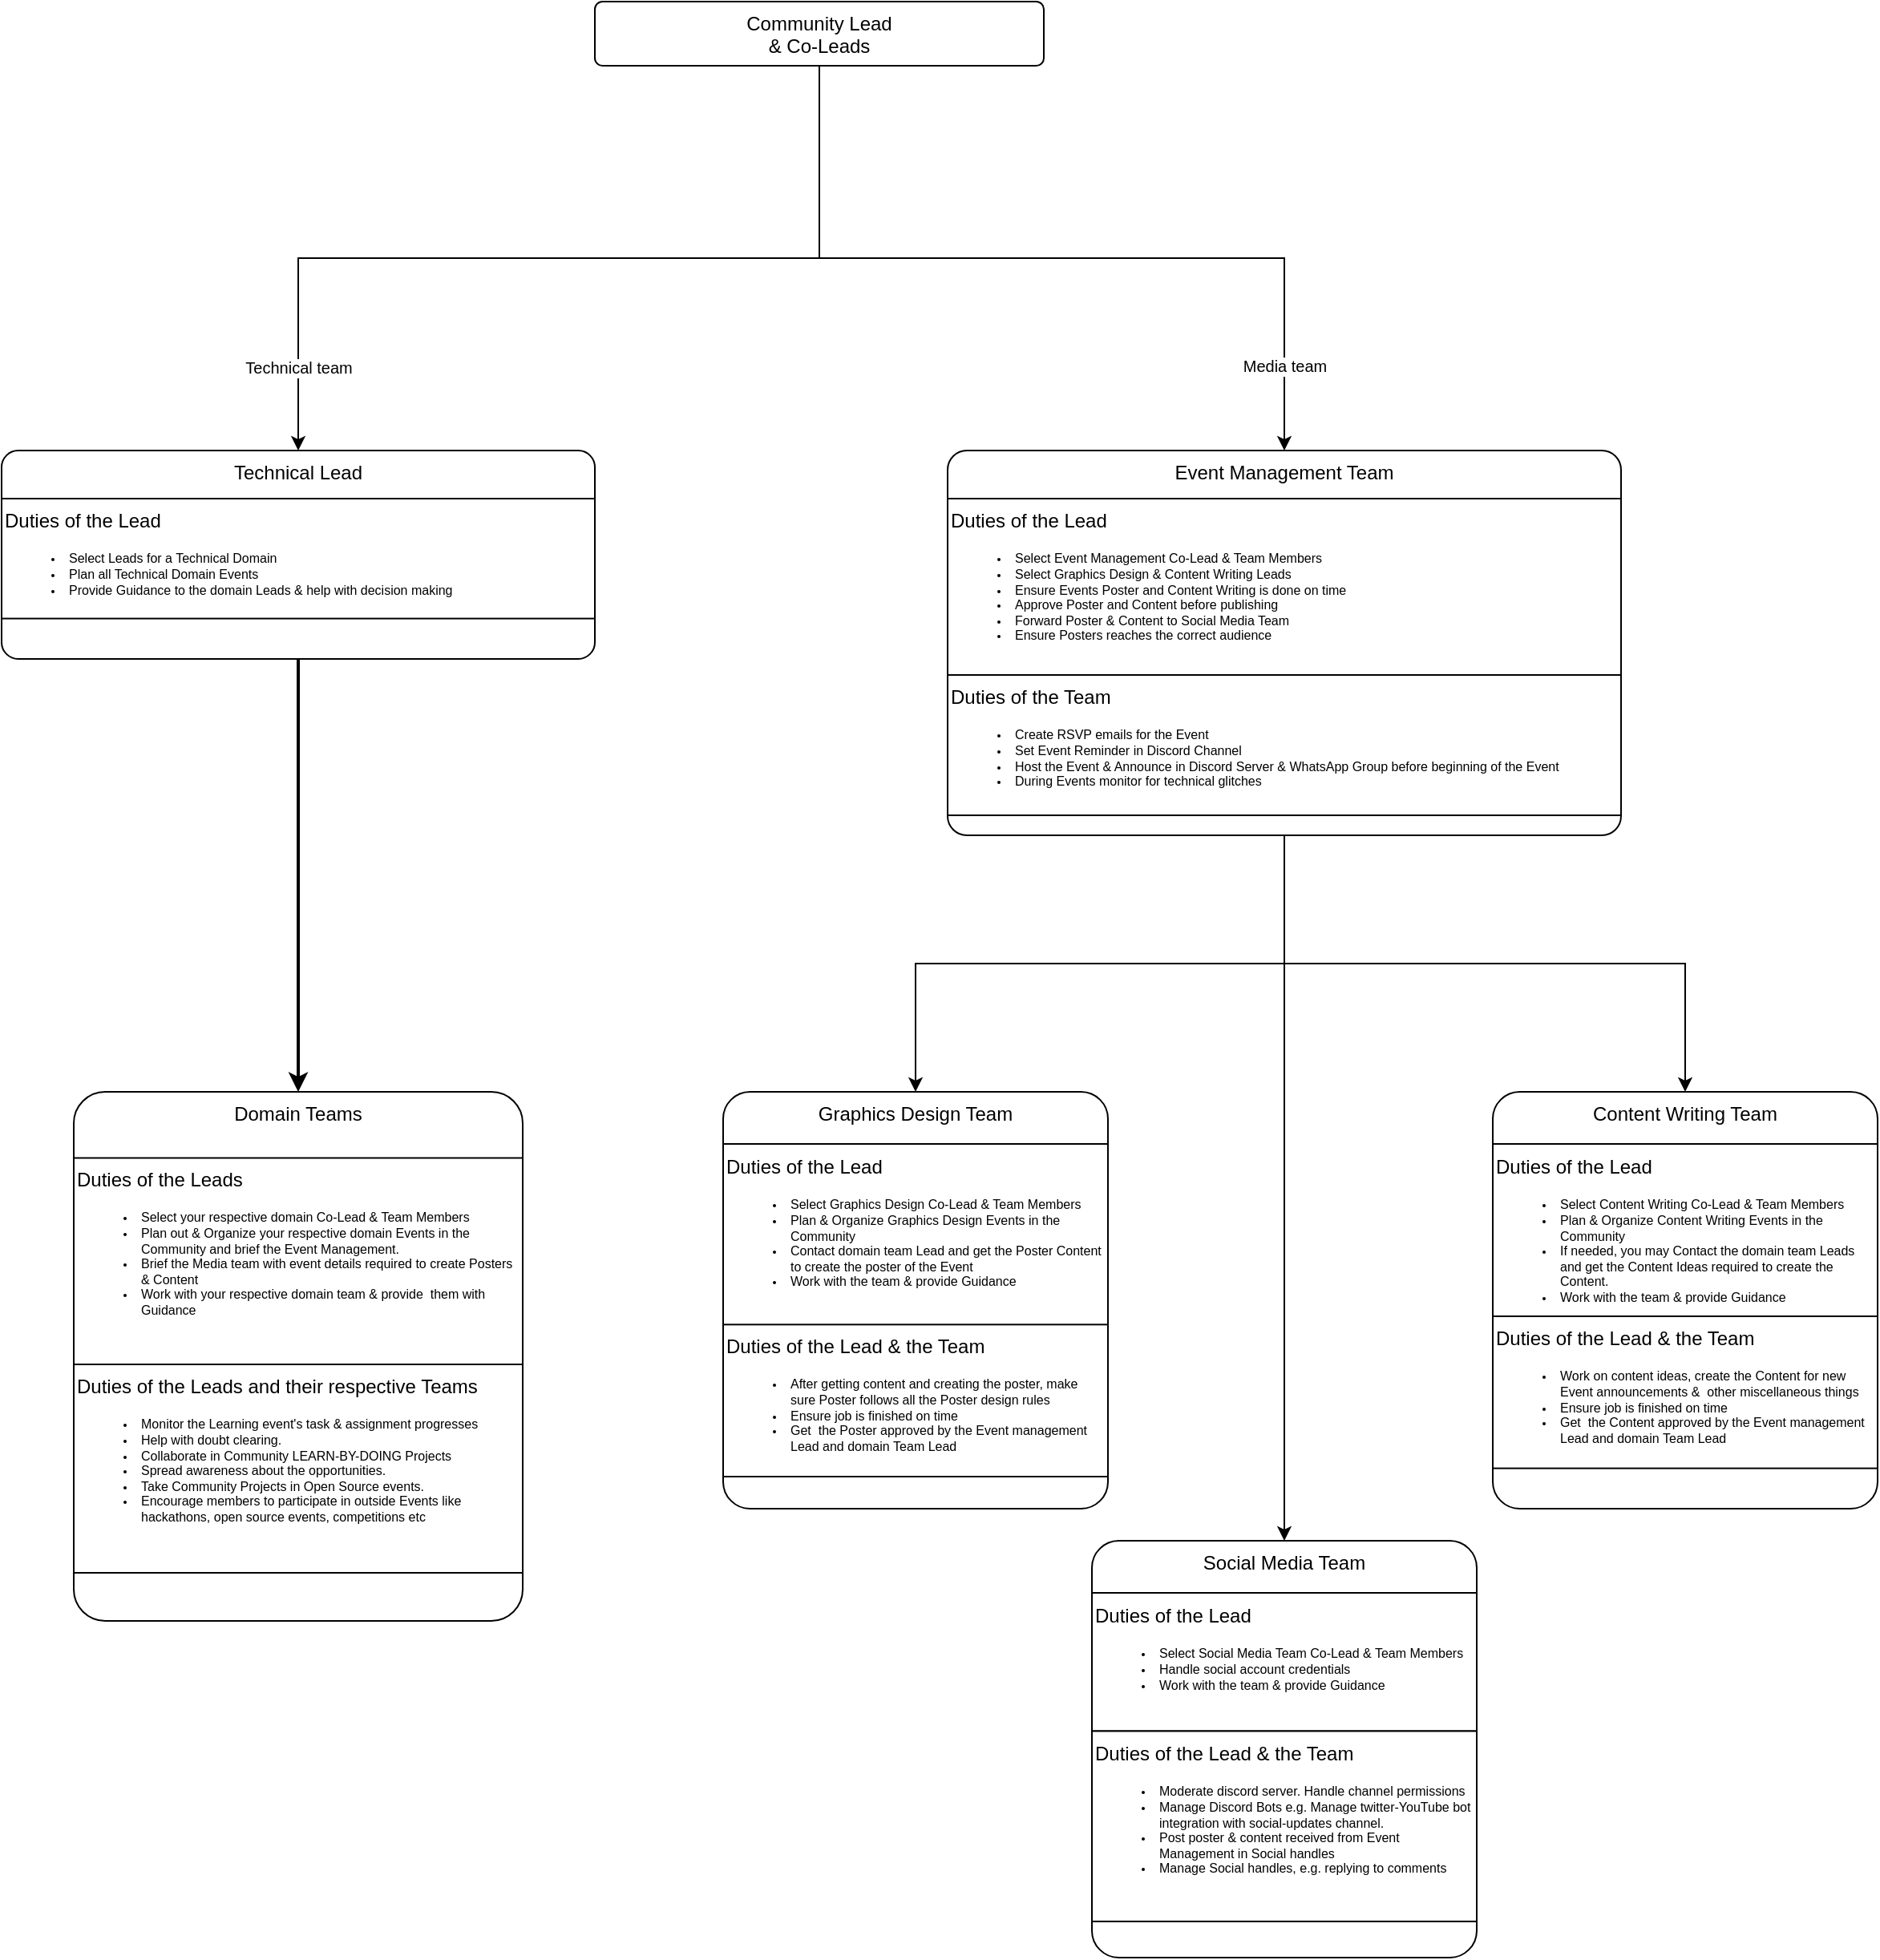 <mxfile version="16.4.7" type="github">
  <diagram name="Page-1" id="2c0d36ab-eaac-3732-788b-9136903baeff">
    <mxGraphModel dx="546" dy="311" grid="1" gridSize="10" guides="1" tooltips="1" connect="1" arrows="1" fold="1" page="1" pageScale="1.5" pageWidth="1169" pageHeight="827" background="none" math="0" shadow="0">
      <root>
        <mxCell id="0" />
        <mxCell id="1" parent="0" />
        <mxCell id="y_zakcnJnjhkNf_73qmC-138" value="&lt;font style=&quot;font-size: 10px&quot;&gt;Technical team&lt;/font&gt;" style="edgeStyle=orthogonalEdgeStyle;rounded=0;orthogonalLoop=1;jettySize=auto;html=1;fontSize=8;entryX=0.5;entryY=0;entryDx=0;entryDy=0;" edge="1" parent="1" source="y_zakcnJnjhkNf_73qmC-123" target="y_zakcnJnjhkNf_73qmC-139">
          <mxGeometry x="0.816" relative="1" as="geometry">
            <mxPoint x="830" y="510" as="targetPoint" />
            <mxPoint as="offset" />
          </mxGeometry>
        </mxCell>
        <mxCell id="y_zakcnJnjhkNf_73qmC-147" value="&lt;span style=&quot;font-size: 10px&quot;&gt;Media team&lt;/span&gt;" style="edgeStyle=orthogonalEdgeStyle;rounded=0;orthogonalLoop=1;jettySize=auto;html=1;entryX=0.5;entryY=0;entryDx=0;entryDy=0;fontSize=8;" edge="1" parent="1" source="y_zakcnJnjhkNf_73qmC-123" target="y_zakcnJnjhkNf_73qmC-144">
          <mxGeometry x="0.8" relative="1" as="geometry">
            <mxPoint as="offset" />
          </mxGeometry>
        </mxCell>
        <mxCell id="y_zakcnJnjhkNf_73qmC-123" value="Community Lead &lt;br&gt;&amp;amp; Co-Leads" style="rounded=1;whiteSpace=wrap;html=1;container=1;arcSize=12;verticalAlign=top;" vertex="1" collapsed="1" parent="1">
          <mxGeometry x="680" y="160" width="280" height="40" as="geometry">
            <mxRectangle x="680" y="160" width="280" height="170" as="alternateBounds" />
          </mxGeometry>
        </mxCell>
        <mxCell id="y_zakcnJnjhkNf_73qmC-126" value="Duties of the Lead &amp;amp; Co-leads&lt;br&gt;&lt;ul&gt;&lt;li style=&quot;font-size: 8px&quot;&gt;&lt;span&gt;Community Outreach &amp;amp; Relations&lt;/span&gt;&lt;/li&gt;&lt;li style=&quot;font-size: 8px&quot;&gt;&lt;span&gt;Community Decision Making&lt;/span&gt;&lt;/li&gt;&lt;li style=&quot;font-size: 8px&quot;&gt;&lt;span&gt;Determine &amp;amp; formulate rules to be followed by the members that would reflect the community Ideology (Diversity, Inclusion, Collaboration, etc)&lt;/span&gt;&lt;/li&gt;&lt;li style=&quot;font-size: 8px&quot;&gt;Ensure Community Ideology&amp;nbsp;is followed&lt;/li&gt;&lt;li style=&quot;font-size: 8px&quot;&gt;&lt;span&gt;Address Issues in the Community&lt;br&gt;&lt;/span&gt;&lt;br&gt;&lt;br&gt;&lt;/li&gt;&lt;/ul&gt;" style="rounded=0;whiteSpace=wrap;html=1;verticalAlign=top;align=left;" vertex="1" parent="y_zakcnJnjhkNf_73qmC-123">
          <mxGeometry y="44.04" width="280" height="105.96" as="geometry" />
        </mxCell>
        <mxCell id="y_zakcnJnjhkNf_73qmC-184" style="edgeStyle=orthogonalEdgeStyle;rounded=0;jumpSize=3;orthogonalLoop=1;jettySize=auto;html=1;entryX=0.5;entryY=0;entryDx=0;entryDy=0;fontFamily=Helvetica;fontSize=12;fontColor=default;strokeWidth=2;" edge="1" parent="1" source="y_zakcnJnjhkNf_73qmC-139" target="y_zakcnJnjhkNf_73qmC-181">
          <mxGeometry relative="1" as="geometry" />
        </mxCell>
        <mxCell id="y_zakcnJnjhkNf_73qmC-139" value="Technical Lead" style="rounded=1;whiteSpace=wrap;html=1;container=1;arcSize=8;verticalAlign=top;" vertex="1" parent="1">
          <mxGeometry x="310" y="440" width="370" height="130" as="geometry">
            <mxRectangle x="310" y="440" width="370" height="30" as="alternateBounds" />
          </mxGeometry>
        </mxCell>
        <mxCell id="y_zakcnJnjhkNf_73qmC-140" value="Duties of the Lead&lt;br&gt;&lt;ul&gt;&lt;li style=&quot;font-size: 8px&quot;&gt;Select Leads for a Technical Domain&lt;/li&gt;&lt;li style=&quot;font-size: 8px&quot;&gt;Plan all Technical Domain Events&lt;/li&gt;&lt;li style=&quot;font-size: 8px&quot;&gt;Provide Guidance to the domain Leads &amp;amp; help with decision making&lt;/li&gt;&lt;/ul&gt;" style="rounded=0;whiteSpace=wrap;html=1;verticalAlign=top;align=left;" vertex="1" parent="y_zakcnJnjhkNf_73qmC-139">
          <mxGeometry y="30.001" width="370" height="74.802" as="geometry" />
        </mxCell>
        <mxCell id="y_zakcnJnjhkNf_73qmC-174" style="edgeStyle=orthogonalEdgeStyle;rounded=0;orthogonalLoop=1;jettySize=auto;html=1;exitX=0.5;exitY=1;exitDx=0;exitDy=0;entryX=0.5;entryY=0;entryDx=0;entryDy=0;fontSize=8;" edge="1" parent="1" source="y_zakcnJnjhkNf_73qmC-144" target="y_zakcnJnjhkNf_73qmC-169">
          <mxGeometry relative="1" as="geometry" />
        </mxCell>
        <mxCell id="y_zakcnJnjhkNf_73qmC-176" style="edgeStyle=orthogonalEdgeStyle;rounded=0;orthogonalLoop=1;jettySize=auto;html=1;entryX=0.5;entryY=0;entryDx=0;entryDy=0;fontFamily=Helvetica;fontSize=12;fontColor=default;" edge="1" parent="1" source="y_zakcnJnjhkNf_73qmC-144" target="y_zakcnJnjhkNf_73qmC-151">
          <mxGeometry relative="1" as="geometry" />
        </mxCell>
        <mxCell id="y_zakcnJnjhkNf_73qmC-177" style="edgeStyle=orthogonalEdgeStyle;rounded=0;orthogonalLoop=1;jettySize=auto;html=1;entryX=0.5;entryY=0;entryDx=0;entryDy=0;fontFamily=Helvetica;fontSize=12;fontColor=default;" edge="1" parent="1" source="y_zakcnJnjhkNf_73qmC-144" target="y_zakcnJnjhkNf_73qmC-154">
          <mxGeometry relative="1" as="geometry" />
        </mxCell>
        <mxCell id="y_zakcnJnjhkNf_73qmC-144" value="Event Management Team" style="rounded=1;whiteSpace=wrap;html=1;container=1;arcSize=5;verticalAlign=top;" vertex="1" parent="1">
          <mxGeometry x="900" y="440" width="420" height="240" as="geometry">
            <mxRectangle x="900" y="440" width="420" height="30" as="alternateBounds" />
          </mxGeometry>
        </mxCell>
        <mxCell id="y_zakcnJnjhkNf_73qmC-145" value="Duties of the Lead&lt;span style=&quot;color: rgba(0 , 0 , 0 , 0) ; font-family: monospace ; font-size: 0px&quot;&gt;%3CmxGraphModel%3E%3Croot%3E%3CmxCell%20id%3D%220%22%2F%3E%3CmxCell%20id%3D%221%22%20parent%3D%220%22%2F%3E%3CmxCell%20id%3D%222%22%20value%3D%22%22%20style%3D%22edgeStyle%3DorthogonalEdgeStyle%3Brounded%3D0%3BorthogonalLoop%3D1%3BjettySize%3Dauto%3Bhtml%3D1%3BfontSize%3D8%3BentryX%3D0.5%3BentryY%3D0%3BentryDx%3D0%3BentryDy%3D0%3B%22%20edge%3D%221%22%20target%3D%223%22%20parent%3D%221%22%3E%3CmxGeometry%20relative%3D%221%22%20as%3D%22geometry%22%3E%3CmxPoint%20x%3D%22720%22%20y%3D%22320.0%22%20as%3D%22sourcePoint%22%2F%3E%3CmxPoint%20x%3D%22830%22%20y%3D%22510%22%20as%3D%22targetPoint%22%2F%3E%3C%2FmxGeometry%3E%3C%2FmxCell%3E%3CmxCell%20id%3D%223%22%20value%3D%22Community%20Lead%20%26lt%3Bbr%26gt%3B%26amp%3Bamp%3B%20Co-Leads%22%20style%3D%22rounded%3D1%3BwhiteSpace%3Dwrap%3Bhtml%3D1%3Bcontainer%3D1%3BarcSize%3D12%3BverticalAlign%3Dtop%3B%22%20vertex%3D%221%22%20parent%3D%221%22%3E%3CmxGeometry%20x%3D%22540%22%20y%3D%22520%22%20width%3D%22170%22%20height%3D%22160%22%20as%3D%22geometry%22%3E%3CmxRectangle%20x%3D%22720%22%20y%3D%22240%22%20width%3D%22160%22%20height%3D%2240%22%20as%3D%22alternateBounds%22%2F%3E%3C%2FmxGeometry%3E%3C%2FmxCell%3E%3CmxCell%20id%3D%224%22%20value%3D%22Duties%20of%20the%20Role%26lt%3Bbr%26gt%3B%26lt%3Bul%26gt%3B%26lt%3Bli%20style%3D%26quot%3Bfont-size%3A%208px%26quot%3B%26gt%3B%26lt%3Bspan%26gt%3BPlan%20Future%20Community%20Goals%20to%20achieve%26lt%3B%2Fspan%26gt%3B%26lt%3B%2Fli%26gt%3B%26lt%3Bli%20style%3D%26quot%3Bfont-size%3A%208px%26quot%3B%26gt%3B%26lt%3Bspan%26gt%3BCommunity%20Decision%20Making%26lt%3Bbr%26gt%3B%26lt%3B%2Fspan%26gt%3B%26lt%3B%2Fli%26gt%3B%26lt%3Bli%20style%3D%26quot%3Bfont-size%3A%208px%26quot%3B%26gt%3B%26lt%3Bspan%26gt%3BEnsure%20Community%20Ideology%26amp%3Bnbsp%3Bis%20followed%26lt%3Bbr%26gt%3B%26lt%3B%2Fspan%26gt%3B%26lt%3B%2Fli%26gt%3B%26lt%3Bli%20style%3D%26quot%3Bfont-size%3A%208px%26quot%3B%26gt%3B%26lt%3Bspan%26gt%3BAddress%20Issues%20in%20the%20Community%26lt%3Bbr%26gt%3B%26lt%3B%2Fspan%26gt%3B%26lt%3Bbr%26gt%3B%26lt%3Bbr%26gt%3B%26lt%3B%2Fli%26gt%3B%26lt%3B%2Ful%26gt%3B%22%20style%3D%22rounded%3D0%3BwhiteSpace%3Dwrap%3Bhtml%3D1%3BverticalAlign%3Dtop%3Balign%3Dleft%3B%22%20vertex%3D%221%22%20parent%3D%223%22%3E%3CmxGeometry%20y%3D%2241.45%22%20width%3D%22170%22%20height%3D%2298.55%22%20as%3D%22geometry%22%2F%3E%3C%2FmxCell%3E%3C%2Froot%3E%3C%2FmxGraphModel%3E&lt;/span&gt;&lt;br&gt;&lt;ul&gt;&lt;li style=&quot;font-size: 8px&quot;&gt;Select Event Management Co-Lead &amp;amp; Team Members&lt;/li&gt;&lt;li style=&quot;font-size: 8px&quot;&gt;Select Graphics Design &amp;amp; Content Writing Leads&lt;/li&gt;&lt;li style=&quot;font-size: 8px&quot;&gt;&lt;span&gt;Ensure Events&amp;nbsp;Poster and Content Writing is done on time&lt;br&gt;&lt;/span&gt;&lt;/li&gt;&lt;li style=&quot;font-size: 8px&quot;&gt;&lt;span&gt;Approve Poster and Content before publishing&lt;/span&gt;&lt;/li&gt;&lt;li style=&quot;font-size: 8px&quot;&gt;&lt;span&gt;Forward Poster &amp;amp; Content to Social Media Team&lt;/span&gt;&lt;/li&gt;&lt;li style=&quot;font-size: 8px&quot;&gt;&lt;span&gt;Ensure Posters reaches the correct audience&lt;br&gt;&lt;/span&gt;&lt;br&gt;&lt;br&gt;&lt;/li&gt;&lt;/ul&gt;" style="rounded=0;whiteSpace=wrap;html=1;verticalAlign=top;align=left;" vertex="1" parent="y_zakcnJnjhkNf_73qmC-144">
          <mxGeometry y="30" width="420" height="110" as="geometry" />
        </mxCell>
        <mxCell id="y_zakcnJnjhkNf_73qmC-148" value="Duties of the Team&lt;br&gt;&lt;ul&gt;&lt;li style=&quot;font-size: 8px&quot;&gt;&lt;span&gt;Create RSVP emails for the Event&lt;/span&gt;&lt;/li&gt;&lt;li style=&quot;font-size: 8px&quot;&gt;&lt;span&gt;Set Event Reminder in Discord Channel&lt;/span&gt;&lt;/li&gt;&lt;li style=&quot;font-size: 8px&quot;&gt;&lt;span&gt;Host the Event &amp;amp; Announce in Discord Server &amp;amp; WhatsApp Group before beginning of the Event&lt;/span&gt;&lt;/li&gt;&lt;li style=&quot;font-size: 8px&quot;&gt;During Events monitor for technical glitches&lt;/li&gt;&lt;/ul&gt;" style="rounded=0;whiteSpace=wrap;html=1;verticalAlign=top;align=left;horizontal=1;" vertex="1" parent="y_zakcnJnjhkNf_73qmC-144">
          <mxGeometry y="140.001" width="420" height="87.526" as="geometry" />
        </mxCell>
        <mxCell id="y_zakcnJnjhkNf_73qmC-151" value="Graphics Design Team" style="rounded=1;whiteSpace=wrap;html=1;container=1;arcSize=7;verticalAlign=top;" vertex="1" parent="1">
          <mxGeometry x="760" y="840" width="240" height="260" as="geometry">
            <mxRectangle x="757" y="680" width="240" height="30" as="alternateBounds" />
          </mxGeometry>
        </mxCell>
        <mxCell id="y_zakcnJnjhkNf_73qmC-152" value="Duties of the Lead&lt;span style=&quot;color: rgba(0 , 0 , 0 , 0) ; font-family: monospace ; font-size: 0px&quot;&gt;%3CmxGraphModel%3E%3Croot%3E%3CmxCell%20id%3D%220%22%2F%3E%3CmxCell%20id%3D%221%22%20parent%3D%220%22%2F%3E%3CmxCell%20id%3D%222%22%20value%3D%22%22%20style%3D%22edgeStyle%3DorthogonalEdgeStyle%3Brounded%3D0%3BorthogonalLoop%3D1%3BjettySize%3Dauto%3Bhtml%3D1%3BfontSize%3D8%3BentryX%3D0.5%3BentryY%3D0%3BentryDx%3D0%3BentryDy%3D0%3B%22%20edge%3D%221%22%20target%3D%223%22%20parent%3D%221%22%3E%3CmxGeometry%20relative%3D%221%22%20as%3D%22geometry%22%3E%3CmxPoint%20x%3D%22720%22%20y%3D%22320.0%22%20as%3D%22sourcePoint%22%2F%3E%3CmxPoint%20x%3D%22830%22%20y%3D%22510%22%20as%3D%22targetPoint%22%2F%3E%3C%2FmxGeometry%3E%3C%2FmxCell%3E%3CmxCell%20id%3D%223%22%20value%3D%22Community%20Lead%20%26lt%3Bbr%26gt%3B%26amp%3Bamp%3B%20Co-Leads%22%20style%3D%22rounded%3D1%3BwhiteSpace%3Dwrap%3Bhtml%3D1%3Bcontainer%3D1%3BarcSize%3D12%3BverticalAlign%3Dtop%3B%22%20vertex%3D%221%22%20parent%3D%221%22%3E%3CmxGeometry%20x%3D%22540%22%20y%3D%22520%22%20width%3D%22170%22%20height%3D%22160%22%20as%3D%22geometry%22%3E%3CmxRectangle%20x%3D%22720%22%20y%3D%22240%22%20width%3D%22160%22%20height%3D%2240%22%20as%3D%22alternateBounds%22%2F%3E%3C%2FmxGeometry%3E%3C%2FmxCell%3E%3CmxCell%20id%3D%224%22%20value%3D%22Duties%20of%20the%20Role%26lt%3Bbr%26gt%3B%26lt%3Bul%26gt%3B%26lt%3Bli%20style%3D%26quot%3Bfont-size%3A%208px%26quot%3B%26gt%3B%26lt%3Bspan%26gt%3BPlan%20Future%20Community%20Goals%20to%20achieve%26lt%3B%2Fspan%26gt%3B%26lt%3B%2Fli%26gt%3B%26lt%3Bli%20style%3D%26quot%3Bfont-size%3A%208px%26quot%3B%26gt%3B%26lt%3Bspan%26gt%3BCommunity%20Decision%20Making%26lt%3Bbr%26gt%3B%26lt%3B%2Fspan%26gt%3B%26lt%3B%2Fli%26gt%3B%26lt%3Bli%20style%3D%26quot%3Bfont-size%3A%208px%26quot%3B%26gt%3B%26lt%3Bspan%26gt%3BEnsure%20Community%20Ideology%26amp%3Bnbsp%3Bis%20followed%26lt%3Bbr%26gt%3B%26lt%3B%2Fspan%26gt%3B%26lt%3B%2Fli%26gt%3B%26lt%3Bli%20style%3D%26quot%3Bfont-size%3A%208px%26quot%3B%26gt%3B%26lt%3Bspan%26gt%3BAddress%20Issues%20in%20the%20Community%26lt%3Bbr%26gt%3B%26lt%3B%2Fspan%26gt%3B%26lt%3Bbr%26gt%3B%26lt%3Bbr%26gt%3B%26lt%3B%2Fli%26gt%3B%26lt%3B%2Ful%26gt%3B%22%20style%3D%22rounded%3D0%3BwhiteSpace%3Dwrap%3Bhtml%3D1%3BverticalAlign%3Dtop%3Balign%3Dleft%3B%22%20vertex%3D%221%22%20parent%3D%223%22%3E%3CmxGeometry%20y%3D%2241.45%22%20width%3D%22170%22%20height%3D%2298.55%22%20as%3D%22geometry%22%2F%3E%3C%2FmxCell%3E%3C%2Froot%3E%3C%2FmxGraphModel%3E&lt;/span&gt;&lt;br&gt;&lt;ul&gt;&lt;li style=&quot;font-size: 8px&quot;&gt;Select Graphics Design Co-Lead &amp;amp; Team Members&lt;/li&gt;&lt;li style=&quot;font-size: 8px&quot;&gt;Plan &amp;amp; Organize Graphics Design Events in the Community&lt;/li&gt;&lt;li style=&quot;font-size: 8px&quot;&gt;Contact domain team Lead and get the Poster Content to create the poster of the Event&lt;/li&gt;&lt;li style=&quot;font-size: 8px&quot;&gt;Work with the team &amp;amp; provide Guidance&lt;/li&gt;&lt;/ul&gt;" style="rounded=0;whiteSpace=wrap;html=1;verticalAlign=top;align=left;" vertex="1" parent="y_zakcnJnjhkNf_73qmC-151">
          <mxGeometry y="32.5" width="240" height="119.167" as="geometry" />
        </mxCell>
        <mxCell id="y_zakcnJnjhkNf_73qmC-153" value="Duties of the Lead &amp;amp; the Team&lt;br&gt;&lt;div&gt;&lt;ul&gt;&lt;li style=&quot;font-size: 8px&quot;&gt;After getting content and creating the poster, make&amp;nbsp; sure Poster follows all the Poster design rules&lt;/li&gt;&lt;li style=&quot;font-size: 8px&quot;&gt;Ensure job is finished on time&lt;/li&gt;&lt;li style=&quot;font-size: 8px&quot;&gt;Get&amp;nbsp; the Poster approved by the Event management Lead and domain&amp;nbsp;Team Lead&lt;/li&gt;&lt;/ul&gt;&lt;/div&gt;" style="rounded=0;whiteSpace=wrap;html=1;verticalAlign=top;align=left;horizontal=1;" vertex="1" parent="y_zakcnJnjhkNf_73qmC-151">
          <mxGeometry y="145.17" width="240" height="94.83" as="geometry" />
        </mxCell>
        <mxCell id="y_zakcnJnjhkNf_73qmC-154" value="Content Writing Team" style="rounded=1;whiteSpace=wrap;html=1;container=1;arcSize=7;verticalAlign=top;" vertex="1" parent="1">
          <mxGeometry x="1240" y="840" width="240" height="260" as="geometry">
            <mxRectangle x="1260" y="680" width="240" height="30" as="alternateBounds" />
          </mxGeometry>
        </mxCell>
        <mxCell id="y_zakcnJnjhkNf_73qmC-155" value="Duties of the Lead&lt;span style=&quot;color: rgba(0 , 0 , 0 , 0) ; font-family: monospace ; font-size: 0px&quot;&gt;%3CmxGraphModel%3E%3Croot%3E%3CmxCell%20id%3D%220%22%2F%3E%3CmxCell%20id%3D%221%22%20parent%3D%220%22%2F%3E%3CmxCell%20id%3D%222%22%20value%3D%22%22%20style%3D%22edgeStyle%3DorthogonalEdgeStyle%3Brounded%3D0%3BorthogonalLoop%3D1%3BjettySize%3Dauto%3Bhtml%3D1%3BfontSize%3D8%3BentryX%3D0.5%3BentryY%3D0%3BentryDx%3D0%3BentryDy%3D0%3B%22%20edge%3D%221%22%20target%3D%223%22%20parent%3D%221%22%3E%3CmxGeometry%20relative%3D%221%22%20as%3D%22geometry%22%3E%3CmxPoint%20x%3D%22720%22%20y%3D%22320.0%22%20as%3D%22sourcePoint%22%2F%3E%3CmxPoint%20x%3D%22830%22%20y%3D%22510%22%20as%3D%22targetPoint%22%2F%3E%3C%2FmxGeometry%3E%3C%2FmxCell%3E%3CmxCell%20id%3D%223%22%20value%3D%22Community%20Lead%20%26lt%3Bbr%26gt%3B%26amp%3Bamp%3B%20Co-Leads%22%20style%3D%22rounded%3D1%3BwhiteSpace%3Dwrap%3Bhtml%3D1%3Bcontainer%3D1%3BarcSize%3D12%3BverticalAlign%3Dtop%3B%22%20vertex%3D%221%22%20parent%3D%221%22%3E%3CmxGeometry%20x%3D%22540%22%20y%3D%22520%22%20width%3D%22170%22%20height%3D%22160%22%20as%3D%22geometry%22%3E%3CmxRectangle%20x%3D%22720%22%20y%3D%22240%22%20width%3D%22160%22%20height%3D%2240%22%20as%3D%22alternateBounds%22%2F%3E%3C%2FmxGeometry%3E%3C%2FmxCell%3E%3CmxCell%20id%3D%224%22%20value%3D%22Duties%20of%20the%20Role%26lt%3Bbr%26gt%3B%26lt%3Bul%26gt%3B%26lt%3Bli%20style%3D%26quot%3Bfont-size%3A%208px%26quot%3B%26gt%3B%26lt%3Bspan%26gt%3BPlan%20Future%20Community%20Goals%20to%20achieve%26lt%3B%2Fspan%26gt%3B%26lt%3B%2Fli%26gt%3B%26lt%3Bli%20style%3D%26quot%3Bfont-size%3A%208px%26quot%3B%26gt%3B%26lt%3Bspan%26gt%3BCommunity%20Decision%20Making%26lt%3Bbr%26gt%3B%26lt%3B%2Fspan%26gt%3B%26lt%3B%2Fli%26gt%3B%26lt%3Bli%20style%3D%26quot%3Bfont-size%3A%208px%26quot%3B%26gt%3B%26lt%3Bspan%26gt%3BEnsure%20Community%20Ideology%26amp%3Bnbsp%3Bis%20followed%26lt%3Bbr%26gt%3B%26lt%3B%2Fspan%26gt%3B%26lt%3B%2Fli%26gt%3B%26lt%3Bli%20style%3D%26quot%3Bfont-size%3A%208px%26quot%3B%26gt%3B%26lt%3Bspan%26gt%3BAddress%20Issues%20in%20the%20Community%26lt%3Bbr%26gt%3B%26lt%3B%2Fspan%26gt%3B%26lt%3Bbr%26gt%3B%26lt%3Bbr%26gt%3B%26lt%3B%2Fli%26gt%3B%26lt%3B%2Ful%26gt%3B%22%20style%3D%22rounded%3D0%3BwhiteSpace%3Dwrap%3Bhtml%3D1%3BverticalAlign%3Dtop%3Balign%3Dleft%3B%22%20vertex%3D%221%22%20parent%3D%223%22%3E%3CmxGeometry%20y%3D%2241.45%22%20width%3D%22170%22%20height%3D%2298.55%22%20as%3D%22geometry%22%2F%3E%3C%2FmxCell%3E%3C%2Froot%3E%3C%2FmxGraphModel%3E&lt;/span&gt;&lt;br&gt;&lt;ul&gt;&lt;li style=&quot;font-size: 8px&quot;&gt;Select Content Writing Co-Lead &amp;amp; Team Members&lt;/li&gt;&lt;li style=&quot;font-size: 8px&quot;&gt;Plan &amp;amp; Organize Content Writing Events in the Community&lt;/li&gt;&lt;li style=&quot;font-size: 8px&quot;&gt;If needed, you may Contact the domain team Leads and get the Content Ideas required to create the Content.&lt;/li&gt;&lt;li style=&quot;font-size: 8px&quot;&gt;Work with the team &amp;amp; provide Guidance&lt;/li&gt;&lt;/ul&gt;" style="rounded=0;whiteSpace=wrap;html=1;verticalAlign=top;align=left;" vertex="1" parent="y_zakcnJnjhkNf_73qmC-154">
          <mxGeometry y="32.5" width="240" height="107.5" as="geometry" />
        </mxCell>
        <mxCell id="y_zakcnJnjhkNf_73qmC-156" value="Duties of the Lead &amp;amp; the Team&lt;br&gt;&lt;div&gt;&lt;ul&gt;&lt;li style=&quot;font-size: 8px&quot;&gt;Work on content ideas, create the Content for new Event announcements &amp;amp;&amp;nbsp; other miscellaneous things&lt;/li&gt;&lt;li style=&quot;font-size: 8px&quot;&gt;Ensure job is finished on time&lt;/li&gt;&lt;li style=&quot;font-size: 8px&quot;&gt;Get&amp;nbsp; the Content approved by the Event management Lead and domain&amp;nbsp;Team Lead&lt;/li&gt;&lt;/ul&gt;&lt;/div&gt;" style="rounded=0;whiteSpace=wrap;html=1;verticalAlign=top;align=left;horizontal=1;" vertex="1" parent="y_zakcnJnjhkNf_73qmC-154">
          <mxGeometry y="140.004" width="240.0" height="94.82" as="geometry" />
        </mxCell>
        <mxCell id="y_zakcnJnjhkNf_73qmC-169" value="Social Media Team" style="rounded=1;whiteSpace=wrap;html=1;container=1;arcSize=7;verticalAlign=top;" vertex="1" parent="1">
          <mxGeometry x="990" y="1120" width="240" height="260" as="geometry">
            <mxRectangle x="1010" y="980" width="240" height="30" as="alternateBounds" />
          </mxGeometry>
        </mxCell>
        <mxCell id="y_zakcnJnjhkNf_73qmC-170" value="Duties of the Lead&lt;span style=&quot;color: rgba(0 , 0 , 0 , 0) ; font-family: monospace ; font-size: 0px&quot;&gt;%3CmxGraphModel%3E%3Croot%3E%3CmxCell%20id%3D%220%22%2F%3E%3CmxCell%20id%3D%221%22%20parent%3D%220%22%2F%3E%3CmxCell%20id%3D%222%22%20value%3D%22%22%20style%3D%22edgeStyle%3DorthogonalEdgeStyle%3Brounded%3D0%3BorthogonalLoop%3D1%3BjettySize%3Dauto%3Bhtml%3D1%3BfontSize%3D8%3BentryX%3D0.5%3BentryY%3D0%3BentryDx%3D0%3BentryDy%3D0%3B%22%20edge%3D%221%22%20target%3D%223%22%20parent%3D%221%22%3E%3CmxGeometry%20relative%3D%221%22%20as%3D%22geometry%22%3E%3CmxPoint%20x%3D%22720%22%20y%3D%22320.0%22%20as%3D%22sourcePoint%22%2F%3E%3CmxPoint%20x%3D%22830%22%20y%3D%22510%22%20as%3D%22targetPoint%22%2F%3E%3C%2FmxGeometry%3E%3C%2FmxCell%3E%3CmxCell%20id%3D%223%22%20value%3D%22Community%20Lead%20%26lt%3Bbr%26gt%3B%26amp%3Bamp%3B%20Co-Leads%22%20style%3D%22rounded%3D1%3BwhiteSpace%3Dwrap%3Bhtml%3D1%3Bcontainer%3D1%3BarcSize%3D12%3BverticalAlign%3Dtop%3B%22%20vertex%3D%221%22%20parent%3D%221%22%3E%3CmxGeometry%20x%3D%22540%22%20y%3D%22520%22%20width%3D%22170%22%20height%3D%22160%22%20as%3D%22geometry%22%3E%3CmxRectangle%20x%3D%22720%22%20y%3D%22240%22%20width%3D%22160%22%20height%3D%2240%22%20as%3D%22alternateBounds%22%2F%3E%3C%2FmxGeometry%3E%3C%2FmxCell%3E%3CmxCell%20id%3D%224%22%20value%3D%22Duties%20of%20the%20Role%26lt%3Bbr%26gt%3B%26lt%3Bul%26gt%3B%26lt%3Bli%20style%3D%26quot%3Bfont-size%3A%208px%26quot%3B%26gt%3B%26lt%3Bspan%26gt%3BPlan%20Future%20Community%20Goals%20to%20achieve%26lt%3B%2Fspan%26gt%3B%26lt%3B%2Fli%26gt%3B%26lt%3Bli%20style%3D%26quot%3Bfont-size%3A%208px%26quot%3B%26gt%3B%26lt%3Bspan%26gt%3BCommunity%20Decision%20Making%26lt%3Bbr%26gt%3B%26lt%3B%2Fspan%26gt%3B%26lt%3B%2Fli%26gt%3B%26lt%3Bli%20style%3D%26quot%3Bfont-size%3A%208px%26quot%3B%26gt%3B%26lt%3Bspan%26gt%3BEnsure%20Community%20Ideology%26amp%3Bnbsp%3Bis%20followed%26lt%3Bbr%26gt%3B%26lt%3B%2Fspan%26gt%3B%26lt%3B%2Fli%26gt%3B%26lt%3Bli%20style%3D%26quot%3Bfont-size%3A%208px%26quot%3B%26gt%3B%26lt%3Bspan%26gt%3BAddress%20Issues%20in%20the%20Community%26lt%3Bbr%26gt%3B%26lt%3B%2Fspan%26gt%3B%26lt%3Bbr%26gt%3B%26lt%3Bbr%26gt%3B%26lt%3B%2Fli%26gt%3B%26lt%3B%2Ful%26gt%3B%22%20style%3D%22rounded%3D0%3BwhiteSpace%3Dwrap%3Bhtml%3D1%3BverticalAlign%3Dtop%3Balign%3Dleft%3B%22%20vertex%3D%221%22%20parent%3D%223%22%3E%3CmxGeometry%20y%3D%2241.45%22%20width%3D%22170%22%20height%3D%2298.55%22%20as%3D%22geometry%22%2F%3E%3C%2FmxCell%3E%3C%2Froot%3E%3C%2FmxGraphModel%3E&lt;/span&gt;&lt;br&gt;&lt;ul&gt;&lt;li style=&quot;font-size: 8px&quot;&gt;Select Social Media Team Co-Lead &amp;amp; Team Members&lt;/li&gt;&lt;li style=&quot;font-size: 8px&quot;&gt;Handle social account credentials&lt;/li&gt;&lt;li style=&quot;font-size: 8px&quot;&gt;Work with the team &amp;amp; provide Guidance&lt;/li&gt;&lt;/ul&gt;" style="rounded=0;whiteSpace=wrap;html=1;verticalAlign=top;align=left;" vertex="1" parent="y_zakcnJnjhkNf_73qmC-169">
          <mxGeometry y="32.506" width="240" height="86.227" as="geometry" />
        </mxCell>
        <mxCell id="y_zakcnJnjhkNf_73qmC-171" value="Duties of the Lead &amp;amp; the Team&lt;br&gt;&lt;div&gt;&lt;ul&gt;&lt;li style=&quot;font-size: 8px&quot;&gt;Moderate discord server. Handle channel permissions&lt;/li&gt;&lt;li style=&quot;font-size: 8px&quot;&gt;Manage Discord Bots e.g. Manage twitter-YouTube bot integration with social-updates channel.&lt;/li&gt;&lt;li style=&quot;font-size: 8px&quot;&gt;Post poster &amp;amp; content received from Event Management in Social handles&lt;/li&gt;&lt;li style=&quot;font-size: 8px&quot;&gt;Manage Social handles, e.g. replying to comments&lt;/li&gt;&lt;/ul&gt;&lt;/div&gt;" style="rounded=0;whiteSpace=wrap;html=1;verticalAlign=top;align=left;horizontal=1;" vertex="1" parent="y_zakcnJnjhkNf_73qmC-169">
          <mxGeometry y="118.733" width="240" height="118.71" as="geometry" />
        </mxCell>
        <mxCell id="y_zakcnJnjhkNf_73qmC-181" value="Domain Teams" style="rounded=1;whiteSpace=wrap;html=1;container=1;arcSize=7;verticalAlign=top;" vertex="1" parent="1">
          <mxGeometry x="355" y="840" width="280" height="330" as="geometry">
            <mxRectangle x="320" y="520" width="280" height="30" as="alternateBounds" />
          </mxGeometry>
        </mxCell>
        <mxCell id="y_zakcnJnjhkNf_73qmC-182" value="Duties of the Leads&lt;span style=&quot;color: rgba(0 , 0 , 0 , 0) ; font-family: monospace ; font-size: 0px&quot;&gt;%3CmxGraphModel%3E%3Croot%3E%3CmxCell%20id%3D%220%22%2F%3E%3CmxCell%20id%3D%221%22%20parent%3D%220%22%2F%3E%3CmxCell%20id%3D%222%22%20value%3D%22%22%20style%3D%22edgeStyle%3DorthogonalEdgeStyle%3Brounded%3D0%3BorthogonalLoop%3D1%3BjettySize%3Dauto%3Bhtml%3D1%3BfontSize%3D8%3BentryX%3D0.5%3BentryY%3D0%3BentryDx%3D0%3BentryDy%3D0%3B%22%20edge%3D%221%22%20target%3D%223%22%20parent%3D%221%22%3E%3CmxGeometry%20relative%3D%221%22%20as%3D%22geometry%22%3E%3CmxPoint%20x%3D%22720%22%20y%3D%22320.0%22%20as%3D%22sourcePoint%22%2F%3E%3CmxPoint%20x%3D%22830%22%20y%3D%22510%22%20as%3D%22targetPoint%22%2F%3E%3C%2FmxGeometry%3E%3C%2FmxCell%3E%3CmxCell%20id%3D%223%22%20value%3D%22Community%20Lead%20%26lt%3Bbr%26gt%3B%26amp%3Bamp%3B%20Co-Leads%22%20style%3D%22rounded%3D1%3BwhiteSpace%3Dwrap%3Bhtml%3D1%3Bcontainer%3D1%3BarcSize%3D12%3BverticalAlign%3Dtop%3B%22%20vertex%3D%221%22%20parent%3D%221%22%3E%3CmxGeometry%20x%3D%22540%22%20y%3D%22520%22%20width%3D%22170%22%20height%3D%22160%22%20as%3D%22geometry%22%3E%3CmxRectangle%20x%3D%22720%22%20y%3D%22240%22%20width%3D%22160%22%20height%3D%2240%22%20as%3D%22alternateBounds%22%2F%3E%3C%2FmxGeometry%3E%3C%2FmxCell%3E%3CmxCell%20id%3D%224%22%20value%3D%22Duties%20of%20the%20Role%26lt%3Bbr%26gt%3B%26lt%3Bul%26gt%3B%26lt%3Bli%20style%3D%26quot%3Bfont-size%3A%208px%26quot%3B%26gt%3B%26lt%3Bspan%26gt%3BPlan%20Future%20Community%20Goals%20to%20achieve%26lt%3B%2Fspan%26gt%3B%26lt%3B%2Fli%26gt%3B%26lt%3Bli%20style%3D%26quot%3Bfont-size%3A%208px%26quot%3B%26gt%3B%26lt%3Bspan%26gt%3BCommunity%20Decision%20Making%26lt%3Bbr%26gt%3B%26lt%3B%2Fspan%26gt%3B%26lt%3B%2Fli%26gt%3B%26lt%3Bli%20style%3D%26quot%3Bfont-size%3A%208px%26quot%3B%26gt%3B%26lt%3Bspan%26gt%3BEnsure%20Community%20Ideology%26amp%3Bnbsp%3Bis%20followed%26lt%3Bbr%26gt%3B%26lt%3B%2Fspan%26gt%3B%26lt%3B%2Fli%26gt%3B%26lt%3Bli%20style%3D%26quot%3Bfont-size%3A%208px%26quot%3B%26gt%3B%26lt%3Bspan%26gt%3BAddress%20Issues%20in%20the%20Community%26lt%3Bbr%26gt%3B%26lt%3B%2Fspan%26gt%3B%26lt%3Bbr%26gt%3B%26lt%3Bbr%26gt%3B%26lt%3B%2Fli%26gt%3B%26lt%3B%2Ful%26gt%3B%22%20style%3D%22rounded%3D0%3BwhiteSpace%3Dwrap%3Bhtml%3D1%3BverticalAlign%3Dtop%3Balign%3Dleft%3B%22%20vertex%3D%221%22%20parent%3D%223%22%3E%3CmxGeometry%20y%3D%2241.45%22%20width%3D%22170%22%20height%3D%2298.55%22%20as%3D%22geometry%22%2F%3E%3C%2FmxCell%3E%3C%2Froot%3E%3C%2FmxGraphModel%3E&lt;/span&gt;&lt;br&gt;&lt;ul&gt;&lt;li style=&quot;font-size: 8px&quot;&gt;Select your respective domain Co-Lead &amp;amp; Team Members&lt;/li&gt;&lt;li style=&quot;font-size: 8px&quot;&gt;Plan out &amp;amp; Organize your respective domain Events in the Community and brief the Event Management.&amp;nbsp;&lt;/li&gt;&lt;li style=&quot;font-size: 8px&quot;&gt;&lt;span&gt;Brief the Media team with event details required to create Posters &amp;amp; Content&lt;/span&gt;&lt;/li&gt;&lt;li style=&quot;font-size: 8px&quot;&gt;&lt;span&gt;Work with your respective domain&amp;nbsp;team &amp;amp; provide&amp;nbsp; them with Guidance&lt;/span&gt;&lt;br&gt;&lt;/li&gt;&lt;/ul&gt;" style="rounded=0;whiteSpace=wrap;html=1;verticalAlign=top;align=left;" vertex="1" parent="y_zakcnJnjhkNf_73qmC-181">
          <mxGeometry y="41.25" width="280" height="149.135" as="geometry" />
        </mxCell>
        <mxCell id="y_zakcnJnjhkNf_73qmC-183" value="Duties of the Leads and their respective Teams&lt;br&gt;&lt;div&gt;&lt;ul&gt;&lt;li style=&quot;font-size: 8px&quot;&gt;&lt;span&gt;Monitor the Learning event&#39;s task &amp;amp; assignment progresses&lt;/span&gt;&lt;br&gt;&lt;/li&gt;&lt;li style=&quot;font-size: 8px&quot;&gt;Help with doubt clearing.&lt;/li&gt;&lt;li style=&quot;font-size: 8px&quot;&gt;&lt;span&gt;Collaborate in Community LEARN-BY-DOING Projects&lt;/span&gt;&lt;br&gt;&lt;/li&gt;&lt;li style=&quot;font-size: 8px&quot;&gt;&lt;span&gt;Spread awareness about the opportunities.&lt;/span&gt;&lt;/li&gt;&lt;li style=&quot;font-size: 8px&quot;&gt;Take Community Projects in Open Source events.&lt;/li&gt;&lt;li style=&quot;font-size: 8px&quot;&gt;Encourage members to participate in outside Events like hackathons, open source events, competitions etc&lt;/li&gt;&lt;/ul&gt;&lt;/div&gt;" style="rounded=0;whiteSpace=wrap;html=1;verticalAlign=top;align=left;horizontal=1;" vertex="1" parent="y_zakcnJnjhkNf_73qmC-181">
          <mxGeometry y="170" width="280" height="130" as="geometry" />
        </mxCell>
      </root>
    </mxGraphModel>
  </diagram>
</mxfile>
